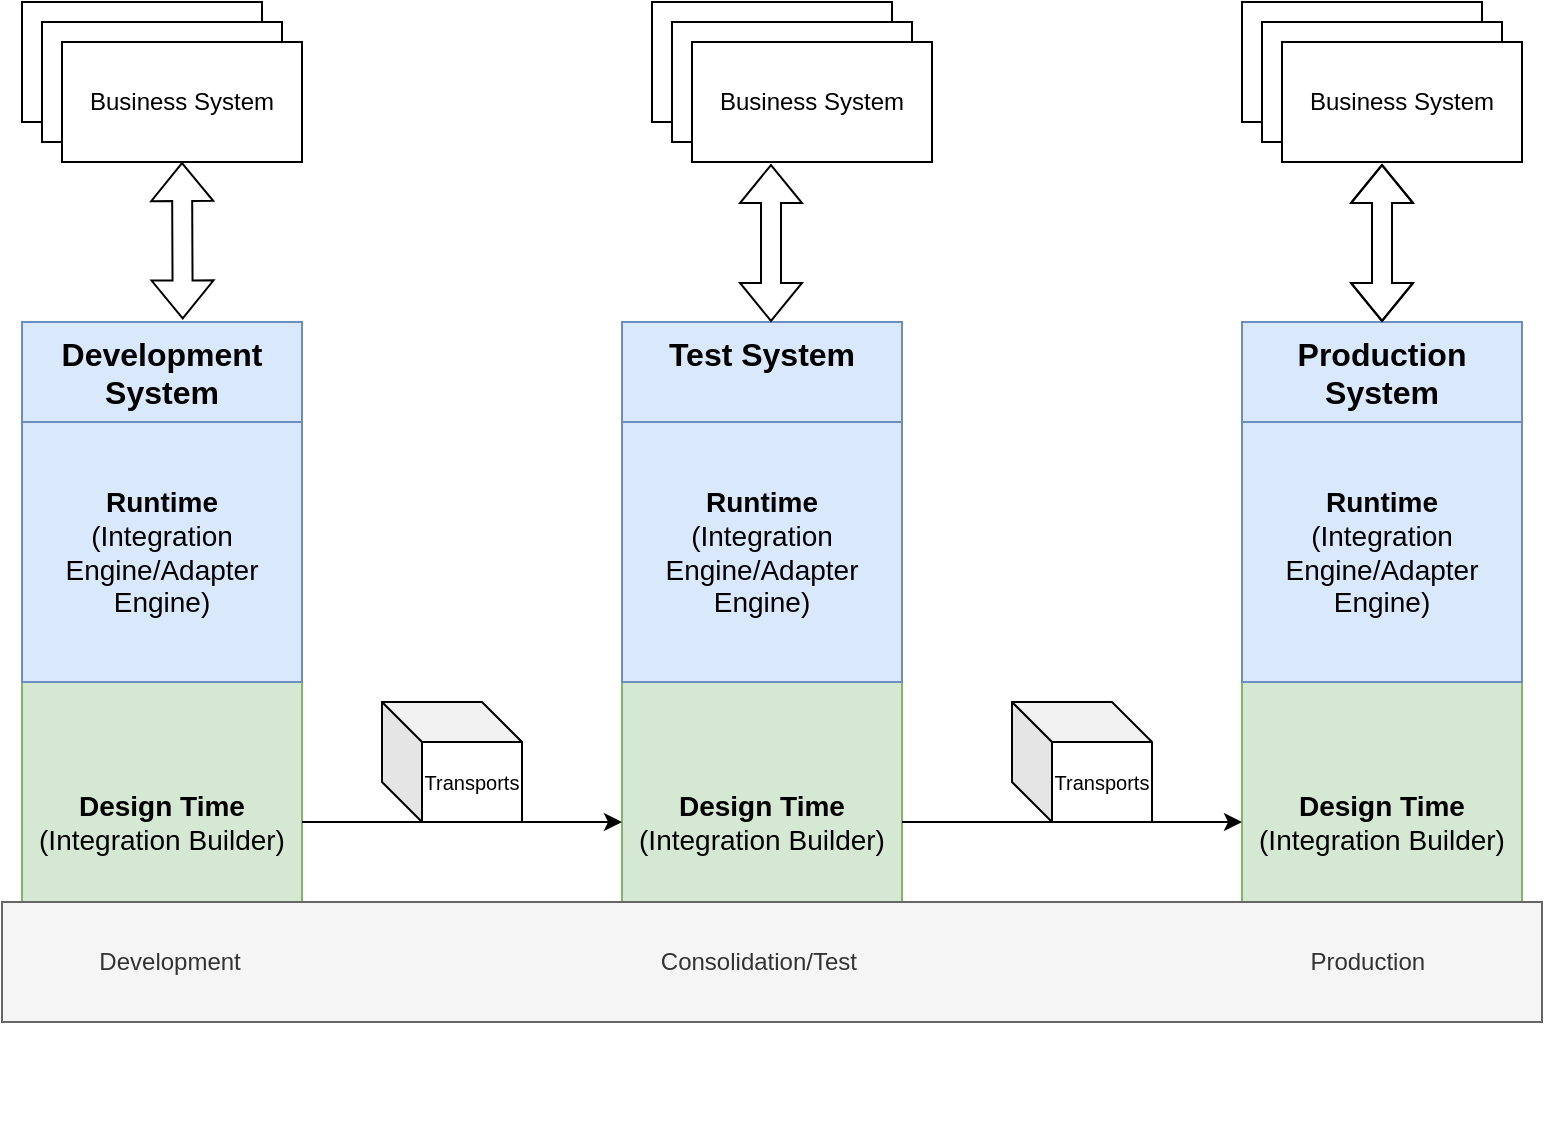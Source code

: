 <mxfile version="24.2.1" type="github">
  <diagram name="Page-1" id="6VO2VrPLk1c468jGjxc4">
    <mxGraphModel dx="1042" dy="1669" grid="1" gridSize="10" guides="1" tooltips="1" connect="1" arrows="1" fold="1" page="1" pageScale="1" pageWidth="850" pageHeight="1100" math="0" shadow="0">
      <root>
        <mxCell id="0" />
        <mxCell id="1" parent="0" />
        <mxCell id="6OjtRYAJ5GlpUmHmKCSw-73" value="" style="group" parent="1" vertex="1" connectable="0">
          <mxGeometry x="40" y="-40" width="770" height="560" as="geometry" />
        </mxCell>
        <mxCell id="6OjtRYAJ5GlpUmHmKCSw-47" value="" style="group" parent="6OjtRYAJ5GlpUmHmKCSw-73" vertex="1" connectable="0">
          <mxGeometry x="620" y="160" width="140" height="320" as="geometry" />
        </mxCell>
        <mxCell id="6OjtRYAJ5GlpUmHmKCSw-32" value="&lt;div style=&quot;&quot;&gt;&lt;font style=&quot;font-size: 16px;&quot;&gt;Production System&lt;/font&gt;&lt;/div&gt;" style="rounded=0;whiteSpace=wrap;html=1;verticalAlign=top;fillColor=#dae8fc;strokeColor=#6c8ebf;fontSize=14;fontStyle=1" parent="6OjtRYAJ5GlpUmHmKCSw-47" vertex="1">
          <mxGeometry width="140" height="320" as="geometry" />
        </mxCell>
        <mxCell id="6OjtRYAJ5GlpUmHmKCSw-33" value="&lt;b&gt;Design Time&lt;/b&gt;&lt;div style=&quot;font-size: 14px;&quot;&gt;(Integration Builder)&lt;/div&gt;" style="rounded=0;whiteSpace=wrap;html=1;fillColor=#d5e8d4;strokeColor=#82b366;fontSize=14;" parent="6OjtRYAJ5GlpUmHmKCSw-47" vertex="1">
          <mxGeometry y="180" width="140" height="140" as="geometry" />
        </mxCell>
        <mxCell id="6OjtRYAJ5GlpUmHmKCSw-34" value="&lt;font style=&quot;font-size: 14px;&quot;&gt;&lt;b&gt;Runtime&lt;/b&gt;&lt;/font&gt;&lt;div style=&quot;font-size: 14px;&quot;&gt;&lt;font style=&quot;font-size: 14px;&quot;&gt;(Integration Engine/Adapter Engine)&lt;/font&gt;&lt;/div&gt;" style="rounded=0;whiteSpace=wrap;html=1;fillColor=#dae8fc;strokeColor=#6c8ebf;" parent="6OjtRYAJ5GlpUmHmKCSw-47" vertex="1">
          <mxGeometry y="50" width="140" height="130" as="geometry" />
        </mxCell>
        <mxCell id="6OjtRYAJ5GlpUmHmKCSw-29" value="" style="group" parent="6OjtRYAJ5GlpUmHmKCSw-73" vertex="1" connectable="0">
          <mxGeometry x="310" y="160" width="460" height="400" as="geometry" />
        </mxCell>
        <mxCell id="6OjtRYAJ5GlpUmHmKCSw-4" value="&lt;div style=&quot;&quot;&gt;&lt;font style=&quot;font-size: 16px;&quot;&gt;Test System&lt;/font&gt;&lt;/div&gt;" style="rounded=0;whiteSpace=wrap;html=1;verticalAlign=top;fillColor=#dae8fc;strokeColor=#6c8ebf;fontSize=14;fontStyle=1" parent="6OjtRYAJ5GlpUmHmKCSw-29" vertex="1">
          <mxGeometry width="140" height="320" as="geometry" />
        </mxCell>
        <mxCell id="6OjtRYAJ5GlpUmHmKCSw-27" value="&lt;b&gt;Design Time&lt;/b&gt;&lt;div style=&quot;font-size: 14px;&quot;&gt;(Integration Builder)&lt;/div&gt;" style="rounded=0;whiteSpace=wrap;html=1;fillColor=#d5e8d4;strokeColor=#82b366;fontSize=14;" parent="6OjtRYAJ5GlpUmHmKCSw-29" vertex="1">
          <mxGeometry y="180" width="140" height="140" as="geometry" />
        </mxCell>
        <mxCell id="6OjtRYAJ5GlpUmHmKCSw-28" value="&lt;font style=&quot;font-size: 14px;&quot;&gt;&lt;b&gt;Runtime&lt;/b&gt;&lt;/font&gt;&lt;div style=&quot;font-size: 14px;&quot;&gt;&lt;font style=&quot;font-size: 14px;&quot;&gt;(Integration Engine/Adapter Engine)&lt;/font&gt;&lt;/div&gt;" style="rounded=0;whiteSpace=wrap;html=1;fillColor=#dae8fc;strokeColor=#6c8ebf;" parent="6OjtRYAJ5GlpUmHmKCSw-29" vertex="1">
          <mxGeometry y="50" width="140" height="130" as="geometry" />
        </mxCell>
        <mxCell id="6OjtRYAJ5GlpUmHmKCSw-13" value="&lt;font style=&quot;font-size: 10px;&quot;&gt;Transports&lt;/font&gt;" style="shape=cube;whiteSpace=wrap;html=1;boundedLbl=1;backgroundOutline=1;darkOpacity=0.05;darkOpacity2=0.1;" parent="6OjtRYAJ5GlpUmHmKCSw-29" vertex="1">
          <mxGeometry x="195" y="190" width="70" height="60" as="geometry" />
        </mxCell>
        <mxCell id="6OjtRYAJ5GlpUmHmKCSw-12" value="&lt;font style=&quot;font-size: 10px;&quot;&gt;Transports&lt;/font&gt;" style="shape=cube;whiteSpace=wrap;html=1;boundedLbl=1;backgroundOutline=1;darkOpacity=0.05;darkOpacity2=0.1;" parent="6OjtRYAJ5GlpUmHmKCSw-73" vertex="1">
          <mxGeometry x="190" y="350" width="70" height="60" as="geometry" />
        </mxCell>
        <mxCell id="6OjtRYAJ5GlpUmHmKCSw-48" value="" style="group;" parent="6OjtRYAJ5GlpUmHmKCSw-73" vertex="1" connectable="0">
          <mxGeometry x="10" y="160" width="140" height="320" as="geometry" />
        </mxCell>
        <mxCell id="6OjtRYAJ5GlpUmHmKCSw-49" value="&lt;div style=&quot;&quot;&gt;&lt;font style=&quot;font-size: 16px;&quot;&gt;Development System&lt;/font&gt;&lt;/div&gt;" style="rounded=0;whiteSpace=wrap;html=1;verticalAlign=top;fillColor=#dae8fc;strokeColor=#6c8ebf;fontSize=14;fontStyle=1" parent="6OjtRYAJ5GlpUmHmKCSw-48" vertex="1">
          <mxGeometry width="140" height="320" as="geometry" />
        </mxCell>
        <mxCell id="6OjtRYAJ5GlpUmHmKCSw-50" value="&lt;b&gt;Design Time&lt;/b&gt;&lt;div style=&quot;font-size: 14px;&quot;&gt;(Integration Builder)&lt;/div&gt;" style="rounded=0;whiteSpace=wrap;html=1;fillColor=#d5e8d4;strokeColor=#82b366;fontSize=14;" parent="6OjtRYAJ5GlpUmHmKCSw-48" vertex="1">
          <mxGeometry y="180" width="140" height="140" as="geometry" />
        </mxCell>
        <mxCell id="6OjtRYAJ5GlpUmHmKCSw-51" value="&lt;font style=&quot;font-size: 14px;&quot;&gt;&lt;b&gt;Runtime&lt;/b&gt;&lt;/font&gt;&lt;div style=&quot;font-size: 14px;&quot;&gt;&lt;font style=&quot;font-size: 14px;&quot;&gt;(Integration Engine/Adapter Engine)&lt;/font&gt;&lt;/div&gt;" style="rounded=0;whiteSpace=wrap;html=1;fillColor=#dae8fc;strokeColor=#6c8ebf;" parent="6OjtRYAJ5GlpUmHmKCSw-48" vertex="1">
          <mxGeometry y="50" width="140" height="130" as="geometry" />
        </mxCell>
        <mxCell id="6OjtRYAJ5GlpUmHmKCSw-10" value="&amp;nbsp; &amp;nbsp; &amp;nbsp; &amp;nbsp; &amp;nbsp; &amp;nbsp; &amp;nbsp; Development&amp;nbsp; &amp;nbsp; &amp;nbsp; &amp;nbsp; &amp;nbsp; &amp;nbsp; &amp;nbsp; &amp;nbsp; &amp;nbsp; &amp;nbsp; &amp;nbsp; &amp;nbsp; &amp;nbsp; &amp;nbsp; &amp;nbsp; &amp;nbsp; &amp;nbsp; &amp;nbsp; &amp;nbsp; &amp;nbsp; &amp;nbsp; &amp;nbsp; &amp;nbsp; &amp;nbsp; &amp;nbsp; &amp;nbsp; &amp;nbsp; &amp;nbsp; &amp;nbsp; &amp;nbsp; &amp;nbsp; &amp;nbsp;Consolidation/Test&amp;nbsp; &amp;nbsp; &amp;nbsp; &amp;nbsp; &amp;nbsp; &amp;nbsp; &amp;nbsp; &amp;nbsp; &amp;nbsp; &amp;nbsp; &amp;nbsp; &amp;nbsp; &amp;nbsp; &amp;nbsp; &amp;nbsp; &amp;nbsp; &amp;nbsp; &amp;nbsp; &amp;nbsp; &amp;nbsp; &amp;nbsp; &amp;nbsp; &amp;nbsp; &amp;nbsp; &amp;nbsp; &amp;nbsp; &amp;nbsp; &amp;nbsp; &amp;nbsp; &amp;nbsp; &amp;nbsp; &amp;nbsp; &amp;nbsp; &amp;nbsp; Production" style="rounded=0;whiteSpace=wrap;html=1;align=left;fillColor=#f5f5f5;strokeColor=#666666;fontColor=#333333;" parent="6OjtRYAJ5GlpUmHmKCSw-73" vertex="1">
          <mxGeometry y="450" width="770" height="60" as="geometry" />
        </mxCell>
        <mxCell id="6OjtRYAJ5GlpUmHmKCSw-52" value="" style="group" parent="6OjtRYAJ5GlpUmHmKCSw-73" vertex="1" connectable="0">
          <mxGeometry x="620" width="140" height="80" as="geometry" />
        </mxCell>
        <mxCell id="6OjtRYAJ5GlpUmHmKCSw-17" value="" style="rounded=0;whiteSpace=wrap;html=1;" parent="6OjtRYAJ5GlpUmHmKCSw-52" vertex="1">
          <mxGeometry width="120" height="60" as="geometry" />
        </mxCell>
        <mxCell id="6OjtRYAJ5GlpUmHmKCSw-21" value="" style="rounded=0;whiteSpace=wrap;html=1;" parent="6OjtRYAJ5GlpUmHmKCSw-52" vertex="1">
          <mxGeometry x="10" y="10" width="120" height="60" as="geometry" />
        </mxCell>
        <mxCell id="6OjtRYAJ5GlpUmHmKCSw-22" value="Business System" style="rounded=0;whiteSpace=wrap;html=1;" parent="6OjtRYAJ5GlpUmHmKCSw-52" vertex="1">
          <mxGeometry x="20" y="20" width="120" height="60" as="geometry" />
        </mxCell>
        <mxCell id="6OjtRYAJ5GlpUmHmKCSw-53" value="" style="group" parent="6OjtRYAJ5GlpUmHmKCSw-73" vertex="1" connectable="0">
          <mxGeometry x="10" width="140" height="80" as="geometry" />
        </mxCell>
        <mxCell id="6OjtRYAJ5GlpUmHmKCSw-54" value="" style="rounded=0;whiteSpace=wrap;html=1;" parent="6OjtRYAJ5GlpUmHmKCSw-53" vertex="1">
          <mxGeometry width="120" height="60" as="geometry" />
        </mxCell>
        <mxCell id="6OjtRYAJ5GlpUmHmKCSw-55" value="" style="rounded=0;whiteSpace=wrap;html=1;" parent="6OjtRYAJ5GlpUmHmKCSw-53" vertex="1">
          <mxGeometry x="10" y="10" width="120" height="60" as="geometry" />
        </mxCell>
        <mxCell id="6OjtRYAJ5GlpUmHmKCSw-56" value="Business System" style="rounded=0;whiteSpace=wrap;html=1;" parent="6OjtRYAJ5GlpUmHmKCSw-53" vertex="1">
          <mxGeometry x="20" y="20" width="120" height="60" as="geometry" />
        </mxCell>
        <mxCell id="6OjtRYAJ5GlpUmHmKCSw-57" value="" style="group" parent="6OjtRYAJ5GlpUmHmKCSw-73" vertex="1" connectable="0">
          <mxGeometry x="325" width="140" height="80" as="geometry" />
        </mxCell>
        <mxCell id="6OjtRYAJ5GlpUmHmKCSw-58" value="" style="rounded=0;whiteSpace=wrap;html=1;" parent="6OjtRYAJ5GlpUmHmKCSw-57" vertex="1">
          <mxGeometry width="120" height="60" as="geometry" />
        </mxCell>
        <mxCell id="6OjtRYAJ5GlpUmHmKCSw-59" value="" style="rounded=0;whiteSpace=wrap;html=1;" parent="6OjtRYAJ5GlpUmHmKCSw-57" vertex="1">
          <mxGeometry x="10" y="10" width="120" height="60" as="geometry" />
        </mxCell>
        <mxCell id="6OjtRYAJ5GlpUmHmKCSw-60" value="Business System" style="rounded=0;whiteSpace=wrap;html=1;" parent="6OjtRYAJ5GlpUmHmKCSw-57" vertex="1">
          <mxGeometry x="20" y="20" width="120" height="60" as="geometry" />
        </mxCell>
        <mxCell id="6OjtRYAJ5GlpUmHmKCSw-61" value="" style="endArrow=classic;html=1;rounded=0;exitX=1;exitY=0.5;exitDx=0;exitDy=0;" parent="6OjtRYAJ5GlpUmHmKCSw-73" source="6OjtRYAJ5GlpUmHmKCSw-50" edge="1">
          <mxGeometry width="50" height="50" relative="1" as="geometry">
            <mxPoint x="350" y="280" as="sourcePoint" />
            <mxPoint x="310" y="410" as="targetPoint" />
          </mxGeometry>
        </mxCell>
        <mxCell id="6OjtRYAJ5GlpUmHmKCSw-62" value="" style="endArrow=classic;html=1;rounded=0;exitX=1;exitY=0.5;exitDx=0;exitDy=0;entryX=0;entryY=0.5;entryDx=0;entryDy=0;" parent="6OjtRYAJ5GlpUmHmKCSw-73" source="6OjtRYAJ5GlpUmHmKCSw-27" target="6OjtRYAJ5GlpUmHmKCSw-33" edge="1">
          <mxGeometry width="50" height="50" relative="1" as="geometry">
            <mxPoint x="350" y="280" as="sourcePoint" />
            <mxPoint x="400" y="230" as="targetPoint" />
          </mxGeometry>
        </mxCell>
        <mxCell id="6OjtRYAJ5GlpUmHmKCSw-69" value="" style="shape=flexArrow;endArrow=classic;startArrow=classic;html=1;rounded=0;exitX=0.574;exitY=-0.004;exitDx=0;exitDy=0;exitPerimeter=0;" parent="6OjtRYAJ5GlpUmHmKCSw-73" source="6OjtRYAJ5GlpUmHmKCSw-49" edge="1">
          <mxGeometry width="100" height="100" relative="1" as="geometry">
            <mxPoint x="-10" y="180" as="sourcePoint" />
            <mxPoint x="90" y="80" as="targetPoint" />
          </mxGeometry>
        </mxCell>
        <mxCell id="6OjtRYAJ5GlpUmHmKCSw-71" value="" style="shape=flexArrow;endArrow=classic;startArrow=classic;html=1;rounded=0;exitX=0.574;exitY=-0.004;exitDx=0;exitDy=0;exitPerimeter=0;" parent="6OjtRYAJ5GlpUmHmKCSw-73" edge="1">
          <mxGeometry width="100" height="100" relative="1" as="geometry">
            <mxPoint x="384.5" y="160" as="sourcePoint" />
            <mxPoint x="384.5" y="81" as="targetPoint" />
          </mxGeometry>
        </mxCell>
        <mxCell id="6OjtRYAJ5GlpUmHmKCSw-72" value="" style="shape=flexArrow;endArrow=classic;startArrow=classic;html=1;rounded=0;exitX=0.574;exitY=-0.004;exitDx=0;exitDy=0;exitPerimeter=0;" parent="6OjtRYAJ5GlpUmHmKCSw-73" edge="1">
          <mxGeometry width="100" height="100" relative="1" as="geometry">
            <mxPoint x="690" y="160" as="sourcePoint" />
            <mxPoint x="690" y="81" as="targetPoint" />
            <Array as="points">
              <mxPoint x="690" y="121" />
            </Array>
          </mxGeometry>
        </mxCell>
      </root>
    </mxGraphModel>
  </diagram>
</mxfile>
